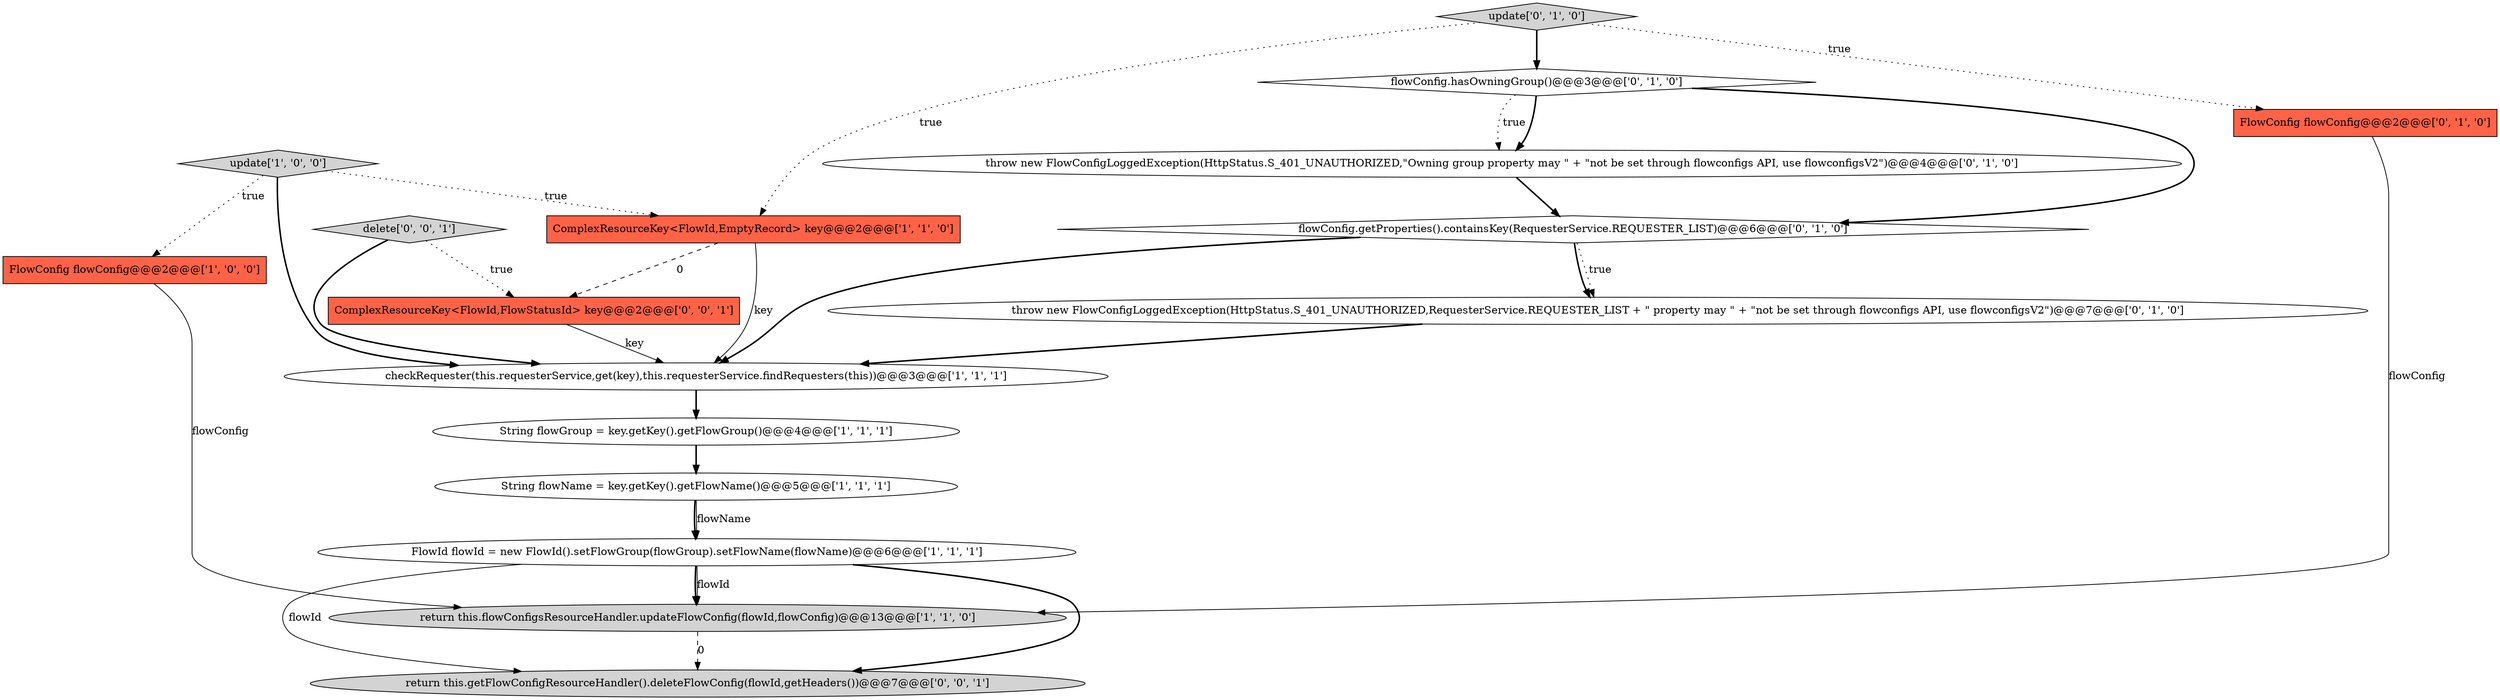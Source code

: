 digraph {
0 [style = filled, label = "FlowConfig flowConfig@@@2@@@['1', '0', '0']", fillcolor = tomato, shape = box image = "AAA0AAABBB1BBB"];
4 [style = filled, label = "String flowGroup = key.getKey().getFlowGroup()@@@4@@@['1', '1', '1']", fillcolor = white, shape = ellipse image = "AAA0AAABBB1BBB"];
3 [style = filled, label = "return this.flowConfigsResourceHandler.updateFlowConfig(flowId,flowConfig)@@@13@@@['1', '1', '0']", fillcolor = lightgray, shape = ellipse image = "AAA0AAABBB1BBB"];
10 [style = filled, label = "flowConfig.getProperties().containsKey(RequesterService.REQUESTER_LIST)@@@6@@@['0', '1', '0']", fillcolor = white, shape = diamond image = "AAA1AAABBB2BBB"];
11 [style = filled, label = "throw new FlowConfigLoggedException(HttpStatus.S_401_UNAUTHORIZED,RequesterService.REQUESTER_LIST + \" property may \" + \"not be set through flowconfigs API, use flowconfigsV2\")@@@7@@@['0', '1', '0']", fillcolor = white, shape = ellipse image = "AAA1AAABBB2BBB"];
14 [style = filled, label = "return this.getFlowConfigResourceHandler().deleteFlowConfig(flowId,getHeaders())@@@7@@@['0', '0', '1']", fillcolor = lightgray, shape = ellipse image = "AAA0AAABBB3BBB"];
8 [style = filled, label = "throw new FlowConfigLoggedException(HttpStatus.S_401_UNAUTHORIZED,\"Owning group property may \" + \"not be set through flowconfigs API, use flowconfigsV2\")@@@4@@@['0', '1', '0']", fillcolor = white, shape = ellipse image = "AAA1AAABBB2BBB"];
1 [style = filled, label = "checkRequester(this.requesterService,get(key),this.requesterService.findRequesters(this))@@@3@@@['1', '1', '1']", fillcolor = white, shape = ellipse image = "AAA0AAABBB1BBB"];
16 [style = filled, label = "delete['0', '0', '1']", fillcolor = lightgray, shape = diamond image = "AAA0AAABBB3BBB"];
7 [style = filled, label = "String flowName = key.getKey().getFlowName()@@@5@@@['1', '1', '1']", fillcolor = white, shape = ellipse image = "AAA0AAABBB1BBB"];
2 [style = filled, label = "FlowId flowId = new FlowId().setFlowGroup(flowGroup).setFlowName(flowName)@@@6@@@['1', '1', '1']", fillcolor = white, shape = ellipse image = "AAA0AAABBB1BBB"];
6 [style = filled, label = "update['1', '0', '0']", fillcolor = lightgray, shape = diamond image = "AAA0AAABBB1BBB"];
15 [style = filled, label = "ComplexResourceKey<FlowId,FlowStatusId> key@@@2@@@['0', '0', '1']", fillcolor = tomato, shape = box image = "AAA0AAABBB3BBB"];
5 [style = filled, label = "ComplexResourceKey<FlowId,EmptyRecord> key@@@2@@@['1', '1', '0']", fillcolor = tomato, shape = box image = "AAA0AAABBB1BBB"];
12 [style = filled, label = "flowConfig.hasOwningGroup()@@@3@@@['0', '1', '0']", fillcolor = white, shape = diamond image = "AAA1AAABBB2BBB"];
13 [style = filled, label = "FlowConfig flowConfig@@@2@@@['0', '1', '0']", fillcolor = tomato, shape = box image = "AAA0AAABBB2BBB"];
9 [style = filled, label = "update['0', '1', '0']", fillcolor = lightgray, shape = diamond image = "AAA0AAABBB2BBB"];
5->1 [style = solid, label="key"];
4->7 [style = bold, label=""];
7->2 [style = solid, label="flowName"];
9->5 [style = dotted, label="true"];
2->3 [style = solid, label="flowId"];
15->1 [style = solid, label="key"];
9->13 [style = dotted, label="true"];
13->3 [style = solid, label="flowConfig"];
2->14 [style = solid, label="flowId"];
3->14 [style = dashed, label="0"];
11->1 [style = bold, label=""];
10->11 [style = bold, label=""];
16->15 [style = dotted, label="true"];
2->3 [style = bold, label=""];
6->0 [style = dotted, label="true"];
10->1 [style = bold, label=""];
12->10 [style = bold, label=""];
6->5 [style = dotted, label="true"];
12->8 [style = dotted, label="true"];
16->1 [style = bold, label=""];
1->4 [style = bold, label=""];
0->3 [style = solid, label="flowConfig"];
2->14 [style = bold, label=""];
10->11 [style = dotted, label="true"];
12->8 [style = bold, label=""];
6->1 [style = bold, label=""];
8->10 [style = bold, label=""];
5->15 [style = dashed, label="0"];
9->12 [style = bold, label=""];
7->2 [style = bold, label=""];
}
